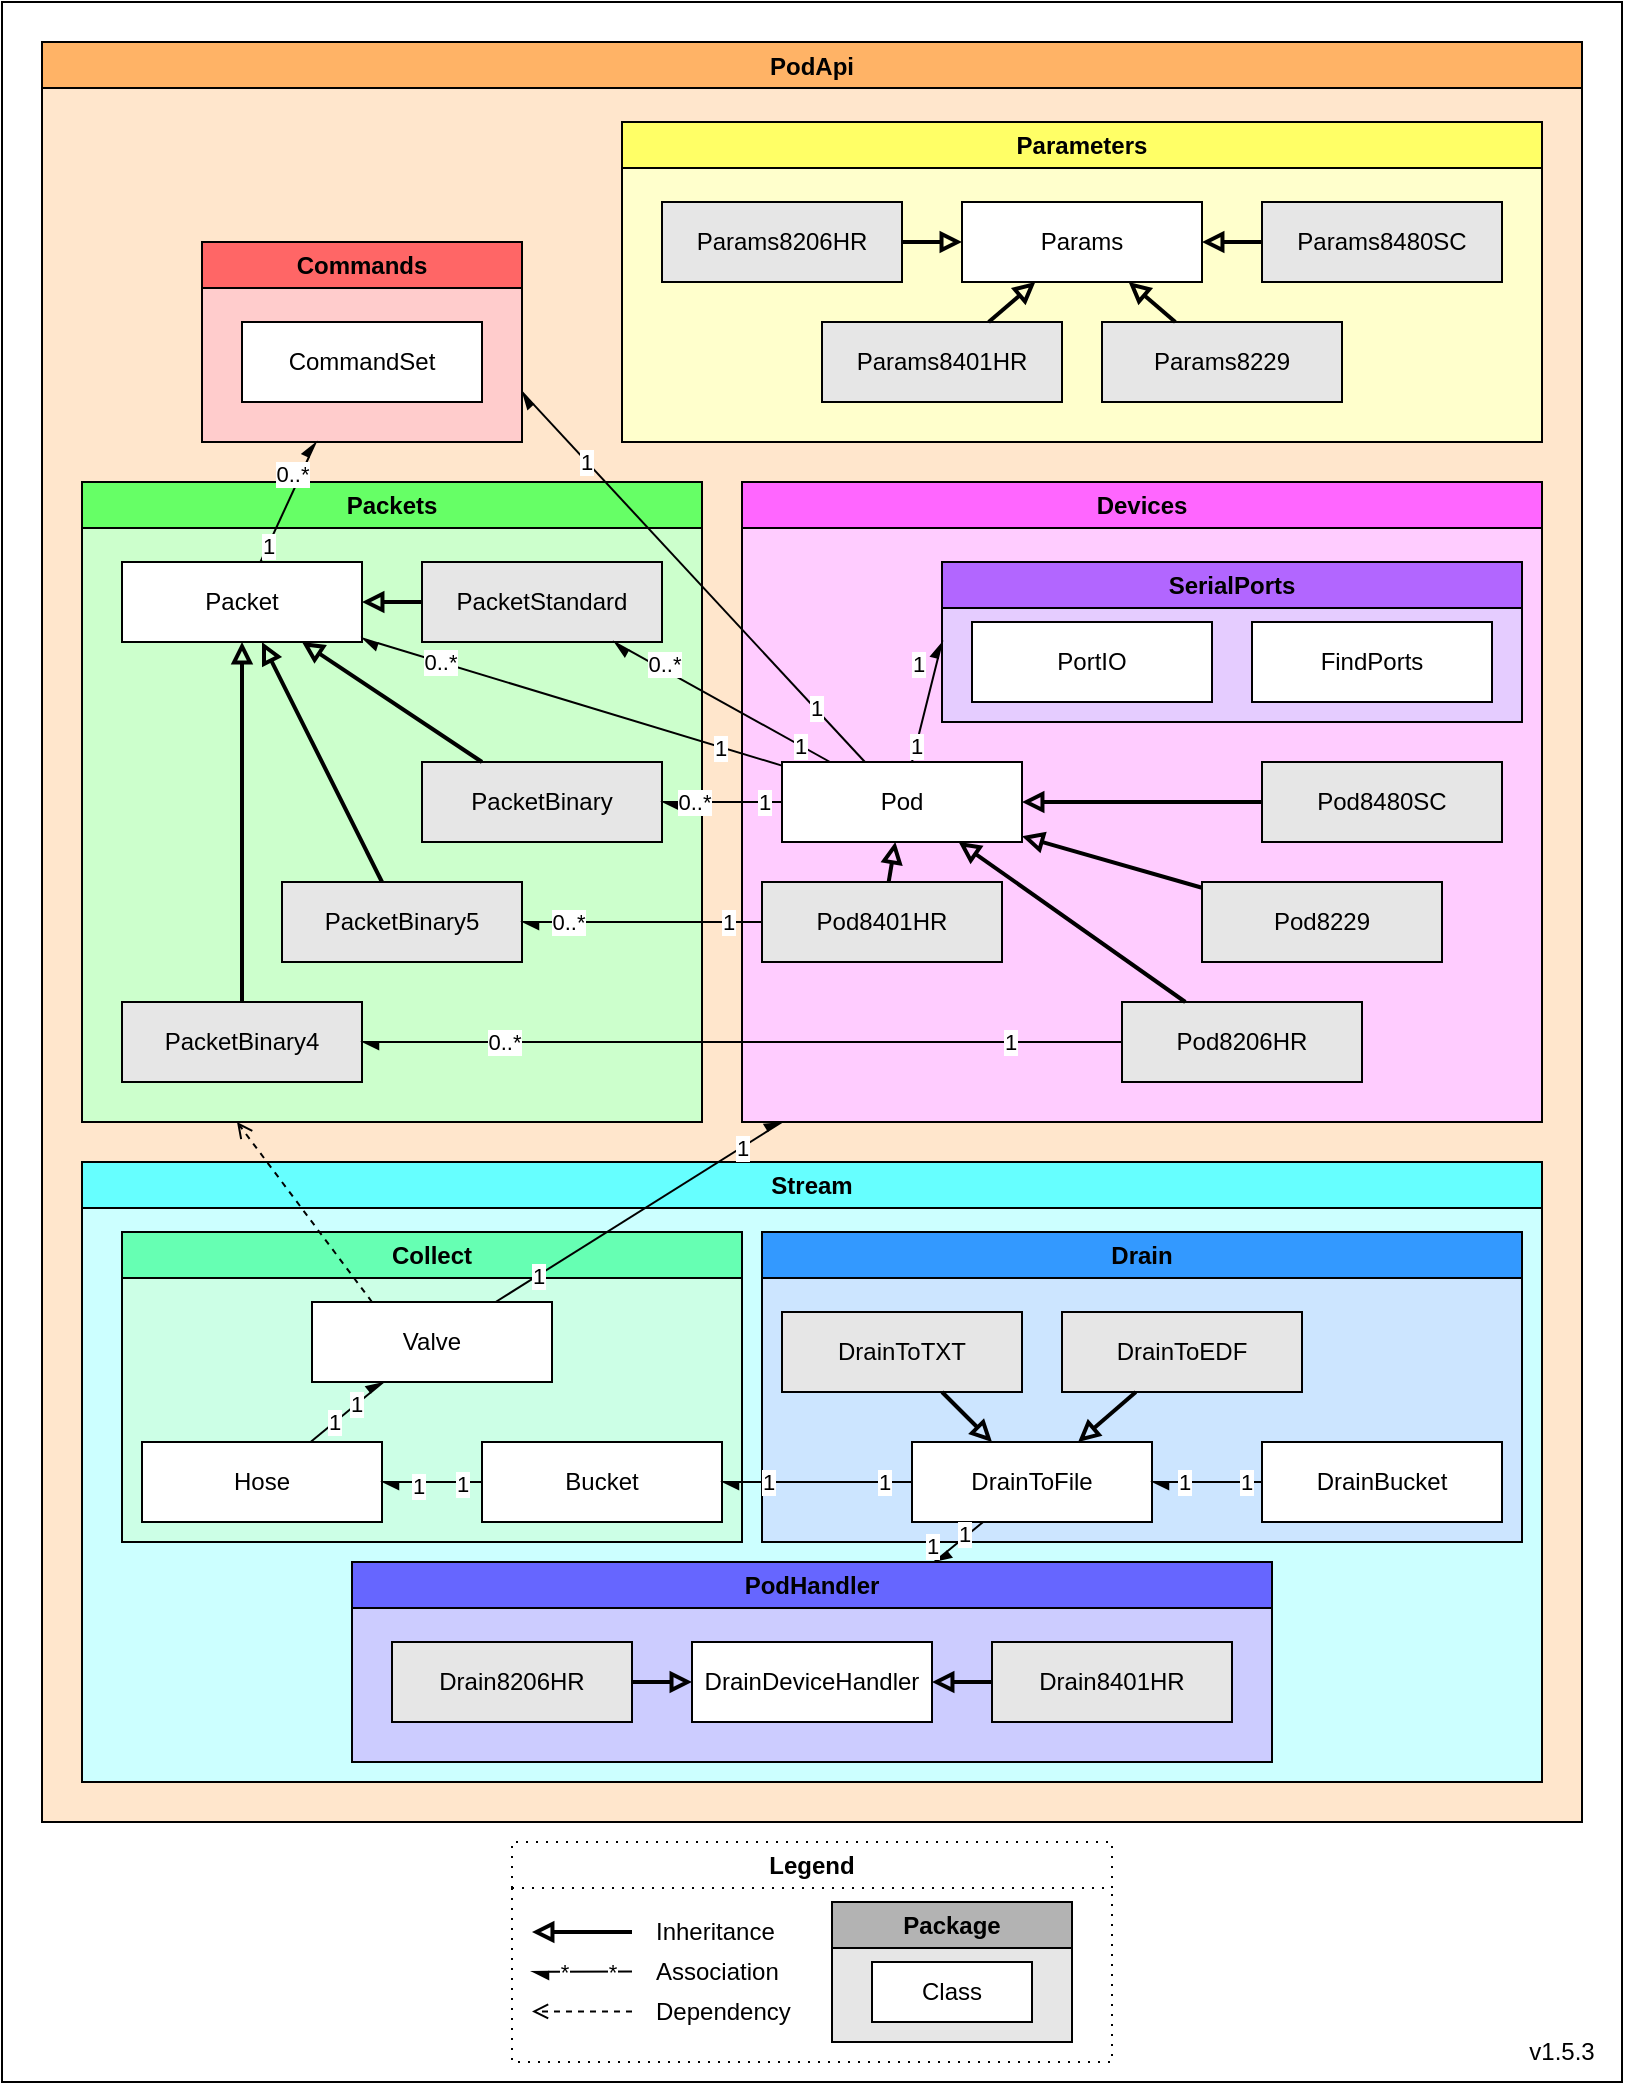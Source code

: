<mxfile version="21.5.1" type="device">
  <diagram id="GMMU_4wCv8EB_56lTGJv" name="PodApi">
    <mxGraphModel dx="2045" dy="1797" grid="1" gridSize="10" guides="1" tooltips="1" connect="1" arrows="1" fold="1" page="1" pageScale="1" pageWidth="850" pageHeight="1100" background="none" math="0" shadow="0">
      <root>
        <mxCell id="0" />
        <mxCell id="1" parent="0" />
        <mxCell id="dpIC4NpXiSyp9hOxqpC6-1" value="" style="rounded=0;whiteSpace=wrap;html=1;" parent="1" vertex="1">
          <mxGeometry x="-830" y="-1090" width="810" height="1040" as="geometry" />
        </mxCell>
        <mxCell id="dpIC4NpXiSyp9hOxqpC6-11" value="v1.5.3" style="text;html=1;strokeColor=none;fillColor=none;align=center;verticalAlign=middle;whiteSpace=wrap;rounded=0;fontStyle=0" parent="1" vertex="1">
          <mxGeometry x="-80" y="-80" width="60" height="30" as="geometry" />
        </mxCell>
        <mxCell id="dpIC4NpXiSyp9hOxqpC6-12" value="PodApi" style="swimlane;startSize=23;fillColor=#FFB366;gradientColor=none;swimlaneFillColor=#FFE6CC;" parent="1" vertex="1">
          <mxGeometry x="-810" y="-1070" width="770" height="890" as="geometry" />
        </mxCell>
        <mxCell id="dpIC4NpXiSyp9hOxqpC6-13" value="Parameters" style="swimlane;whiteSpace=wrap;html=1;fillColor=#FFFF66;gradientColor=none;swimlaneFillColor=#FFFFCC;" parent="dpIC4NpXiSyp9hOxqpC6-12" vertex="1">
          <mxGeometry x="290" y="40" width="460" height="160" as="geometry" />
        </mxCell>
        <mxCell id="dpIC4NpXiSyp9hOxqpC6-14" value="&lt;span&gt;Params8206HR&lt;/span&gt;" style="rounded=0;whiteSpace=wrap;html=1;fontStyle=0;fillColor=#E6E6E6;" parent="dpIC4NpXiSyp9hOxqpC6-13" vertex="1">
          <mxGeometry x="20" y="40" width="120" height="40" as="geometry" />
        </mxCell>
        <mxCell id="dpIC4NpXiSyp9hOxqpC6-15" value="Params8401HR" style="rounded=0;whiteSpace=wrap;html=1;fontStyle=0;fillColor=#E6E6E6;" parent="dpIC4NpXiSyp9hOxqpC6-13" vertex="1">
          <mxGeometry x="100" y="100" width="120" height="40" as="geometry" />
        </mxCell>
        <mxCell id="dpIC4NpXiSyp9hOxqpC6-16" value="Params8229" style="rounded=0;whiteSpace=wrap;html=1;fontStyle=0;fillColor=#E6E6E6;" parent="dpIC4NpXiSyp9hOxqpC6-13" vertex="1">
          <mxGeometry x="240" y="100" width="120" height="40" as="geometry" />
        </mxCell>
        <mxCell id="dpIC4NpXiSyp9hOxqpC6-17" value="Params8480SC" style="rounded=0;whiteSpace=wrap;html=1;fontStyle=0;fillColor=#E6E6E6;" parent="dpIC4NpXiSyp9hOxqpC6-13" vertex="1">
          <mxGeometry x="320" y="40" width="120" height="40" as="geometry" />
        </mxCell>
        <mxCell id="dpIC4NpXiSyp9hOxqpC6-18" value="Params" style="rounded=0;whiteSpace=wrap;html=1;fontStyle=0" parent="dpIC4NpXiSyp9hOxqpC6-13" vertex="1">
          <mxGeometry x="170" y="40" width="120" height="40" as="geometry" />
        </mxCell>
        <mxCell id="dpIC4NpXiSyp9hOxqpC6-19" value="" style="endArrow=block;html=1;endFill=0;strokeWidth=2;fontStyle=0" parent="dpIC4NpXiSyp9hOxqpC6-13" source="dpIC4NpXiSyp9hOxqpC6-17" target="dpIC4NpXiSyp9hOxqpC6-18" edge="1">
          <mxGeometry width="50" height="50" relative="1" as="geometry">
            <mxPoint x="-730" y="-584.78" as="sourcePoint" />
            <mxPoint x="-784" y="-618.78" as="targetPoint" />
          </mxGeometry>
        </mxCell>
        <mxCell id="dpIC4NpXiSyp9hOxqpC6-20" value="" style="endArrow=block;html=1;endFill=0;strokeWidth=2;fontStyle=0" parent="dpIC4NpXiSyp9hOxqpC6-13" source="dpIC4NpXiSyp9hOxqpC6-14" target="dpIC4NpXiSyp9hOxqpC6-18" edge="1">
          <mxGeometry width="50" height="50" relative="1" as="geometry">
            <mxPoint x="-130" y="-973.78" as="sourcePoint" />
            <mxPoint x="-160" y="-973.78" as="targetPoint" />
          </mxGeometry>
        </mxCell>
        <mxCell id="dpIC4NpXiSyp9hOxqpC6-21" value="" style="endArrow=block;html=1;endFill=0;strokeWidth=2;fontStyle=0" parent="dpIC4NpXiSyp9hOxqpC6-13" source="dpIC4NpXiSyp9hOxqpC6-15" target="dpIC4NpXiSyp9hOxqpC6-18" edge="1">
          <mxGeometry width="50" height="50" relative="1" as="geometry">
            <mxPoint x="-940" y="-518.78" as="sourcePoint" />
            <mxPoint x="-1020" y="-524.78" as="targetPoint" />
          </mxGeometry>
        </mxCell>
        <mxCell id="dpIC4NpXiSyp9hOxqpC6-22" value="" style="endArrow=block;html=1;endFill=0;strokeWidth=2;fontStyle=0" parent="dpIC4NpXiSyp9hOxqpC6-13" source="dpIC4NpXiSyp9hOxqpC6-16" target="dpIC4NpXiSyp9hOxqpC6-18" edge="1">
          <mxGeometry width="50" height="50" relative="1" as="geometry">
            <mxPoint x="-910" y="-871.78" as="sourcePoint" />
            <mxPoint x="-942" y="-855.78" as="targetPoint" />
          </mxGeometry>
        </mxCell>
        <mxCell id="dpIC4NpXiSyp9hOxqpC6-23" value="Commands" style="swimlane;whiteSpace=wrap;html=1;fillColor=#FF6666;swimlaneLine=1;swimlaneFillColor=#FFCCCC;" parent="dpIC4NpXiSyp9hOxqpC6-12" vertex="1">
          <mxGeometry x="80" y="100" width="160" height="100" as="geometry" />
        </mxCell>
        <mxCell id="dpIC4NpXiSyp9hOxqpC6-24" value="CommandSet" style="rounded=0;whiteSpace=wrap;html=1;fontStyle=0" parent="dpIC4NpXiSyp9hOxqpC6-23" vertex="1">
          <mxGeometry x="20" y="40" width="120" height="40" as="geometry" />
        </mxCell>
        <mxCell id="dpIC4NpXiSyp9hOxqpC6-25" value="Packets" style="swimlane;whiteSpace=wrap;html=1;fillColor=#66FF66;swimlaneFillColor=#CCFFCC;" parent="dpIC4NpXiSyp9hOxqpC6-12" vertex="1">
          <mxGeometry x="20" y="220" width="310" height="320" as="geometry">
            <mxRectangle x="20" y="250" width="90" height="30" as="alternateBounds" />
          </mxGeometry>
        </mxCell>
        <mxCell id="dpIC4NpXiSyp9hOxqpC6-26" value="Packet" style="rounded=0;whiteSpace=wrap;html=1;fontStyle=0" parent="dpIC4NpXiSyp9hOxqpC6-25" vertex="1">
          <mxGeometry x="20" y="40" width="120" height="40" as="geometry" />
        </mxCell>
        <mxCell id="dpIC4NpXiSyp9hOxqpC6-27" value="&lt;span&gt;PacketStandard&lt;/span&gt;" style="rounded=0;whiteSpace=wrap;html=1;fontStyle=0;fillColor=#E6E6E6;" parent="dpIC4NpXiSyp9hOxqpC6-25" vertex="1">
          <mxGeometry x="170" y="40" width="120" height="40" as="geometry" />
        </mxCell>
        <mxCell id="dpIC4NpXiSyp9hOxqpC6-28" value="" style="endArrow=block;html=1;endFill=0;strokeWidth=2;fontStyle=0" parent="dpIC4NpXiSyp9hOxqpC6-25" source="dpIC4NpXiSyp9hOxqpC6-27" target="dpIC4NpXiSyp9hOxqpC6-26" edge="1">
          <mxGeometry width="50" height="50" relative="1" as="geometry">
            <mxPoint x="-411.71" y="48.83" as="sourcePoint" />
            <mxPoint x="-461.71" y="48.83" as="targetPoint" />
          </mxGeometry>
        </mxCell>
        <mxCell id="dpIC4NpXiSyp9hOxqpC6-29" value="PacketBinary" style="rounded=0;whiteSpace=wrap;html=1;fontStyle=0;fillColor=#E6E6E6;" parent="dpIC4NpXiSyp9hOxqpC6-25" vertex="1">
          <mxGeometry x="170" y="140" width="120" height="40" as="geometry" />
        </mxCell>
        <mxCell id="dpIC4NpXiSyp9hOxqpC6-30" value="" style="endArrow=block;html=1;endFill=0;strokeWidth=2;fontStyle=0" parent="dpIC4NpXiSyp9hOxqpC6-25" source="dpIC4NpXiSyp9hOxqpC6-29" target="dpIC4NpXiSyp9hOxqpC6-26" edge="1">
          <mxGeometry width="50" height="50" relative="1" as="geometry">
            <mxPoint x="-316.71" y="358.83" as="sourcePoint" />
            <mxPoint x="-316.71" y="322.83" as="targetPoint" />
          </mxGeometry>
        </mxCell>
        <mxCell id="dpIC4NpXiSyp9hOxqpC6-31" value="&lt;span&gt;PacketBinary5&lt;/span&gt;" style="rounded=0;whiteSpace=wrap;html=1;fontStyle=0;fillColor=#E6E6E6;" parent="dpIC4NpXiSyp9hOxqpC6-25" vertex="1">
          <mxGeometry x="100.0" y="200" width="120" height="40" as="geometry" />
        </mxCell>
        <mxCell id="dpIC4NpXiSyp9hOxqpC6-32" value="" style="endArrow=block;html=1;endFill=0;strokeWidth=2;fontStyle=0" parent="dpIC4NpXiSyp9hOxqpC6-25" source="dpIC4NpXiSyp9hOxqpC6-31" target="dpIC4NpXiSyp9hOxqpC6-26" edge="1">
          <mxGeometry width="50" height="50" relative="1" as="geometry">
            <mxPoint x="-85.71" y="384.83" as="sourcePoint" />
            <mxPoint x="-211.71" y="322.83" as="targetPoint" />
          </mxGeometry>
        </mxCell>
        <mxCell id="dpIC4NpXiSyp9hOxqpC6-33" value="&lt;span&gt;PacketBinary4&lt;/span&gt;" style="rounded=0;whiteSpace=wrap;html=1;fontStyle=0;fillColor=#E6E6E6;" parent="dpIC4NpXiSyp9hOxqpC6-25" vertex="1">
          <mxGeometry x="20.0" y="260" width="120" height="40" as="geometry" />
        </mxCell>
        <mxCell id="dpIC4NpXiSyp9hOxqpC6-34" value="" style="endArrow=block;html=1;endFill=0;strokeWidth=2;fontStyle=0" parent="dpIC4NpXiSyp9hOxqpC6-25" source="dpIC4NpXiSyp9hOxqpC6-33" target="dpIC4NpXiSyp9hOxqpC6-26" edge="1">
          <mxGeometry width="50" height="50" relative="1" as="geometry">
            <mxPoint x="-122.71" y="358.83" as="sourcePoint" />
            <mxPoint x="-201.71" y="322.83" as="targetPoint" />
          </mxGeometry>
        </mxCell>
        <mxCell id="dpIC4NpXiSyp9hOxqpC6-35" value="Devices" style="swimlane;whiteSpace=wrap;html=1;fillColor=#FF66FF;swimlaneFillColor=#FFCCFF;" parent="dpIC4NpXiSyp9hOxqpC6-12" vertex="1">
          <mxGeometry x="350" y="220" width="400" height="320" as="geometry" />
        </mxCell>
        <mxCell id="dpIC4NpXiSyp9hOxqpC6-36" value="Pod" style="rounded=0;whiteSpace=wrap;html=1;fontStyle=0" parent="dpIC4NpXiSyp9hOxqpC6-35" vertex="1">
          <mxGeometry x="20" y="140.0" width="120" height="40" as="geometry" />
        </mxCell>
        <mxCell id="dpIC4NpXiSyp9hOxqpC6-37" value="&lt;span&gt;Pod8401HR&lt;/span&gt;" style="rounded=0;whiteSpace=wrap;html=1;fontStyle=0;fillColor=#E6E6E6;" parent="dpIC4NpXiSyp9hOxqpC6-35" vertex="1">
          <mxGeometry x="10.0" y="200.0" width="120" height="40" as="geometry" />
        </mxCell>
        <mxCell id="dpIC4NpXiSyp9hOxqpC6-38" value="" style="endArrow=block;html=1;endFill=0;strokeWidth=2;fontStyle=0" parent="dpIC4NpXiSyp9hOxqpC6-35" source="dpIC4NpXiSyp9hOxqpC6-37" target="dpIC4NpXiSyp9hOxqpC6-36" edge="1">
          <mxGeometry width="50" height="50" relative="1" as="geometry">
            <mxPoint x="81.29" y="-993.32" as="sourcePoint" />
            <mxPoint x="1.29" y="-990.32" as="targetPoint" />
          </mxGeometry>
        </mxCell>
        <mxCell id="dpIC4NpXiSyp9hOxqpC6-39" value="Pod&lt;span&gt;8206HR&lt;/span&gt;" style="rounded=0;whiteSpace=wrap;html=1;fontStyle=0;fillColor=#E6E6E6;" parent="dpIC4NpXiSyp9hOxqpC6-35" vertex="1">
          <mxGeometry x="190" y="260.0" width="120" height="40" as="geometry" />
        </mxCell>
        <mxCell id="dpIC4NpXiSyp9hOxqpC6-40" value="" style="endArrow=block;html=1;endFill=0;strokeWidth=2;fontStyle=0" parent="dpIC4NpXiSyp9hOxqpC6-35" source="dpIC4NpXiSyp9hOxqpC6-39" target="dpIC4NpXiSyp9hOxqpC6-36" edge="1">
          <mxGeometry width="50" height="50" relative="1" as="geometry">
            <mxPoint x="801.29" y="-1113.32" as="sourcePoint" />
            <mxPoint x="771.29" y="-1113.32" as="targetPoint" />
          </mxGeometry>
        </mxCell>
        <mxCell id="dpIC4NpXiSyp9hOxqpC6-41" value="Pod8229" style="rounded=0;whiteSpace=wrap;html=1;fontStyle=0;fillColor=#E6E6E6;" parent="dpIC4NpXiSyp9hOxqpC6-35" vertex="1">
          <mxGeometry x="230" y="200.0" width="120" height="40" as="geometry" />
        </mxCell>
        <mxCell id="dpIC4NpXiSyp9hOxqpC6-42" value="" style="endArrow=block;html=1;endFill=0;strokeWidth=2;fontStyle=0" parent="dpIC4NpXiSyp9hOxqpC6-35" source="dpIC4NpXiSyp9hOxqpC6-41" target="dpIC4NpXiSyp9hOxqpC6-36" edge="1">
          <mxGeometry width="50" height="50" relative="1" as="geometry">
            <mxPoint x="49.29" y="-892.32" as="sourcePoint" />
            <mxPoint x="-8.71" y="-881.32" as="targetPoint" />
          </mxGeometry>
        </mxCell>
        <mxCell id="dpIC4NpXiSyp9hOxqpC6-45" value="SerialPorts" style="swimlane;whiteSpace=wrap;html=1;fillColor=#B266FF;swimlaneFillColor=#E5CCFF;" parent="dpIC4NpXiSyp9hOxqpC6-35" vertex="1">
          <mxGeometry x="100" y="40" width="290" height="80" as="geometry" />
        </mxCell>
        <mxCell id="dpIC4NpXiSyp9hOxqpC6-46" value="PortIO" style="rounded=0;whiteSpace=wrap;html=1;fontStyle=0" parent="dpIC4NpXiSyp9hOxqpC6-45" vertex="1">
          <mxGeometry x="15" y="30" width="120" height="40" as="geometry" />
        </mxCell>
        <mxCell id="gT6cIqdTH9_qGM2Y8Gx--1" value="FindPorts" style="rounded=0;whiteSpace=wrap;html=1;fontStyle=0" parent="dpIC4NpXiSyp9hOxqpC6-45" vertex="1">
          <mxGeometry x="155" y="30.0" width="120" height="40" as="geometry" />
        </mxCell>
        <mxCell id="dpIC4NpXiSyp9hOxqpC6-47" value="" style="endArrow=async;html=1;endFill=1;fontStyle=0;entryX=0;entryY=0.5;entryDx=0;entryDy=0;" parent="dpIC4NpXiSyp9hOxqpC6-35" source="dpIC4NpXiSyp9hOxqpC6-36" target="dpIC4NpXiSyp9hOxqpC6-45" edge="1">
          <mxGeometry width="50" height="50" relative="1" as="geometry">
            <mxPoint x="-158" y="211.72" as="sourcePoint" />
            <mxPoint x="-221" y="188.72" as="targetPoint" />
          </mxGeometry>
        </mxCell>
        <mxCell id="dpIC4NpXiSyp9hOxqpC6-48" value="1" style="edgeLabel;html=1;align=center;verticalAlign=middle;resizable=0;points=[];fontStyle=0" parent="dpIC4NpXiSyp9hOxqpC6-47" vertex="1" connectable="0">
          <mxGeometry x="0.627" relative="1" as="geometry">
            <mxPoint x="-9" as="offset" />
          </mxGeometry>
        </mxCell>
        <mxCell id="dpIC4NpXiSyp9hOxqpC6-49" value="1" style="edgeLabel;html=1;align=center;verticalAlign=middle;resizable=0;points=[];fontStyle=0" parent="dpIC4NpXiSyp9hOxqpC6-47" vertex="1" connectable="0">
          <mxGeometry x="-0.706" relative="1" as="geometry">
            <mxPoint as="offset" />
          </mxGeometry>
        </mxCell>
        <mxCell id="dpIC4NpXiSyp9hOxqpC6-43" value="Pod&lt;span&gt;8480SC&lt;/span&gt;" style="rounded=0;whiteSpace=wrap;html=1;fontStyle=0;fillColor=#E6E6E6;" parent="dpIC4NpXiSyp9hOxqpC6-35" vertex="1">
          <mxGeometry x="260" y="140" width="120" height="40" as="geometry" />
        </mxCell>
        <mxCell id="dpIC4NpXiSyp9hOxqpC6-44" value="" style="endArrow=block;html=1;endFill=0;strokeWidth=2;fontStyle=0" parent="dpIC4NpXiSyp9hOxqpC6-35" source="dpIC4NpXiSyp9hOxqpC6-43" target="dpIC4NpXiSyp9hOxqpC6-36" edge="1">
          <mxGeometry width="50" height="50" relative="1" as="geometry">
            <mxPoint x="70.29" y="-533.32" as="sourcePoint" />
            <mxPoint x="-72.71" y="-879.32" as="targetPoint" />
          </mxGeometry>
        </mxCell>
        <mxCell id="dpIC4NpXiSyp9hOxqpC6-50" value="" style="endArrow=async;html=1;endFill=1;fontStyle=0;entryX=1;entryY=0.75;entryDx=0;entryDy=0;" parent="dpIC4NpXiSyp9hOxqpC6-12" source="dpIC4NpXiSyp9hOxqpC6-36" target="dpIC4NpXiSyp9hOxqpC6-23" edge="1">
          <mxGeometry width="50" height="50" relative="1" as="geometry">
            <mxPoint x="1312" y="248.72" as="sourcePoint" />
            <mxPoint x="1282" y="248.72" as="targetPoint" />
          </mxGeometry>
        </mxCell>
        <mxCell id="dpIC4NpXiSyp9hOxqpC6-51" value="1" style="edgeLabel;html=1;align=center;verticalAlign=middle;resizable=0;points=[];fontStyle=0" parent="dpIC4NpXiSyp9hOxqpC6-50" vertex="1" connectable="0">
          <mxGeometry x="0.627" relative="1" as="geometry">
            <mxPoint as="offset" />
          </mxGeometry>
        </mxCell>
        <mxCell id="dpIC4NpXiSyp9hOxqpC6-52" value="1" style="edgeLabel;html=1;align=center;verticalAlign=middle;resizable=0;points=[];fontStyle=0" parent="dpIC4NpXiSyp9hOxqpC6-50" vertex="1" connectable="0">
          <mxGeometry x="-0.706" relative="1" as="geometry">
            <mxPoint as="offset" />
          </mxGeometry>
        </mxCell>
        <mxCell id="dpIC4NpXiSyp9hOxqpC6-53" value="" style="endArrow=async;html=1;endFill=1;fontStyle=4" parent="dpIC4NpXiSyp9hOxqpC6-12" source="dpIC4NpXiSyp9hOxqpC6-36" target="dpIC4NpXiSyp9hOxqpC6-26" edge="1">
          <mxGeometry width="50" height="50" relative="1" as="geometry">
            <mxPoint x="921" y="254.22" as="sourcePoint" />
            <mxPoint x="827" y="347.22" as="targetPoint" />
          </mxGeometry>
        </mxCell>
        <mxCell id="dpIC4NpXiSyp9hOxqpC6-54" value="0..*" style="edgeLabel;html=1;align=center;verticalAlign=middle;resizable=0;points=[];fontStyle=0" parent="dpIC4NpXiSyp9hOxqpC6-53" vertex="1" connectable="0">
          <mxGeometry x="0.627" relative="1" as="geometry">
            <mxPoint as="offset" />
          </mxGeometry>
        </mxCell>
        <mxCell id="dpIC4NpXiSyp9hOxqpC6-55" value="1" style="edgeLabel;html=1;align=center;verticalAlign=middle;resizable=0;points=[];fontStyle=0" parent="dpIC4NpXiSyp9hOxqpC6-53" vertex="1" connectable="0">
          <mxGeometry x="-0.706" relative="1" as="geometry">
            <mxPoint as="offset" />
          </mxGeometry>
        </mxCell>
        <mxCell id="dpIC4NpXiSyp9hOxqpC6-56" value="" style="endArrow=async;html=1;endFill=1;fontStyle=0" parent="dpIC4NpXiSyp9hOxqpC6-12" source="dpIC4NpXiSyp9hOxqpC6-36" target="dpIC4NpXiSyp9hOxqpC6-27" edge="1">
          <mxGeometry width="50" height="50" relative="1" as="geometry">
            <mxPoint x="83" y="464.22" as="sourcePoint" />
            <mxPoint x="-206" y="671.22" as="targetPoint" />
          </mxGeometry>
        </mxCell>
        <mxCell id="dpIC4NpXiSyp9hOxqpC6-57" value="0..*" style="edgeLabel;html=1;align=center;verticalAlign=middle;resizable=0;points=[];fontStyle=0" parent="dpIC4NpXiSyp9hOxqpC6-56" vertex="1" connectable="0">
          <mxGeometry x="0.627" relative="1" as="geometry">
            <mxPoint x="5" as="offset" />
          </mxGeometry>
        </mxCell>
        <mxCell id="dpIC4NpXiSyp9hOxqpC6-58" value="1" style="edgeLabel;html=1;align=center;verticalAlign=middle;resizable=0;points=[];fontStyle=0" parent="dpIC4NpXiSyp9hOxqpC6-56" vertex="1" connectable="0">
          <mxGeometry x="-0.706" relative="1" as="geometry">
            <mxPoint as="offset" />
          </mxGeometry>
        </mxCell>
        <mxCell id="dpIC4NpXiSyp9hOxqpC6-59" value="" style="endArrow=async;html=1;endFill=1;fontStyle=0" parent="dpIC4NpXiSyp9hOxqpC6-12" source="dpIC4NpXiSyp9hOxqpC6-36" target="dpIC4NpXiSyp9hOxqpC6-29" edge="1">
          <mxGeometry width="50" height="50" relative="1" as="geometry">
            <mxPoint x="83" y="464.22" as="sourcePoint" />
            <mxPoint x="-206" y="671.22" as="targetPoint" />
          </mxGeometry>
        </mxCell>
        <mxCell id="dpIC4NpXiSyp9hOxqpC6-60" value="0..*" style="edgeLabel;html=1;align=center;verticalAlign=middle;resizable=0;points=[];fontStyle=0" parent="dpIC4NpXiSyp9hOxqpC6-59" vertex="1" connectable="0">
          <mxGeometry x="0.627" relative="1" as="geometry">
            <mxPoint x="5" as="offset" />
          </mxGeometry>
        </mxCell>
        <mxCell id="dpIC4NpXiSyp9hOxqpC6-61" value="1" style="edgeLabel;html=1;align=center;verticalAlign=middle;resizable=0;points=[];fontStyle=0" parent="dpIC4NpXiSyp9hOxqpC6-59" vertex="1" connectable="0">
          <mxGeometry x="-0.706" relative="1" as="geometry">
            <mxPoint as="offset" />
          </mxGeometry>
        </mxCell>
        <mxCell id="dpIC4NpXiSyp9hOxqpC6-62" value="" style="endArrow=async;html=1;endFill=1;fontStyle=0" parent="dpIC4NpXiSyp9hOxqpC6-12" source="dpIC4NpXiSyp9hOxqpC6-39" target="dpIC4NpXiSyp9hOxqpC6-33" edge="1">
          <mxGeometry width="50" height="50" relative="1" as="geometry">
            <mxPoint x="467" y="94.22" as="sourcePoint" />
            <mxPoint x="-523" y="258.22" as="targetPoint" />
          </mxGeometry>
        </mxCell>
        <mxCell id="dpIC4NpXiSyp9hOxqpC6-63" value="0..*" style="edgeLabel;html=1;align=center;verticalAlign=middle;resizable=0;points=[];fontStyle=0" parent="dpIC4NpXiSyp9hOxqpC6-62" vertex="1" connectable="0">
          <mxGeometry x="0.627" relative="1" as="geometry">
            <mxPoint as="offset" />
          </mxGeometry>
        </mxCell>
        <mxCell id="dpIC4NpXiSyp9hOxqpC6-64" value="1" style="edgeLabel;html=1;align=center;verticalAlign=middle;resizable=0;points=[];fontStyle=0" parent="dpIC4NpXiSyp9hOxqpC6-62" vertex="1" connectable="0">
          <mxGeometry x="-0.706" relative="1" as="geometry">
            <mxPoint as="offset" />
          </mxGeometry>
        </mxCell>
        <mxCell id="dpIC4NpXiSyp9hOxqpC6-65" value="" style="endArrow=async;html=1;endFill=1;fontStyle=0" parent="dpIC4NpXiSyp9hOxqpC6-12" source="dpIC4NpXiSyp9hOxqpC6-37" target="dpIC4NpXiSyp9hOxqpC6-31" edge="1">
          <mxGeometry width="50" height="50" relative="1" as="geometry">
            <mxPoint x="477" y="245.22" as="sourcePoint" />
            <mxPoint x="-363" y="489.22" as="targetPoint" />
          </mxGeometry>
        </mxCell>
        <mxCell id="dpIC4NpXiSyp9hOxqpC6-66" value="0..*" style="edgeLabel;html=1;align=center;verticalAlign=middle;resizable=0;points=[];fontStyle=0" parent="dpIC4NpXiSyp9hOxqpC6-65" vertex="1" connectable="0">
          <mxGeometry x="0.627" relative="1" as="geometry">
            <mxPoint as="offset" />
          </mxGeometry>
        </mxCell>
        <mxCell id="dpIC4NpXiSyp9hOxqpC6-67" value="1" style="edgeLabel;html=1;align=center;verticalAlign=middle;resizable=0;points=[];fontStyle=0" parent="dpIC4NpXiSyp9hOxqpC6-65" vertex="1" connectable="0">
          <mxGeometry x="-0.706" relative="1" as="geometry">
            <mxPoint as="offset" />
          </mxGeometry>
        </mxCell>
        <mxCell id="dpIC4NpXiSyp9hOxqpC6-68" value="" style="endArrow=async;html=1;endFill=1;fontStyle=0" parent="dpIC4NpXiSyp9hOxqpC6-12" source="dpIC4NpXiSyp9hOxqpC6-26" target="dpIC4NpXiSyp9hOxqpC6-23" edge="1">
          <mxGeometry width="50" height="50" relative="1" as="geometry">
            <mxPoint x="462.29" y="228.22" as="sourcePoint" />
            <mxPoint x="87.29" y="503.22" as="targetPoint" />
          </mxGeometry>
        </mxCell>
        <mxCell id="dpIC4NpXiSyp9hOxqpC6-69" value="0..*" style="edgeLabel;html=1;align=center;verticalAlign=middle;resizable=0;points=[];fontStyle=0" parent="dpIC4NpXiSyp9hOxqpC6-68" vertex="1" connectable="0">
          <mxGeometry x="0.627" relative="1" as="geometry">
            <mxPoint x="-7" y="5" as="offset" />
          </mxGeometry>
        </mxCell>
        <mxCell id="dpIC4NpXiSyp9hOxqpC6-70" value="1" style="edgeLabel;html=1;align=center;verticalAlign=middle;resizable=0;points=[];fontStyle=0" parent="dpIC4NpXiSyp9hOxqpC6-68" vertex="1" connectable="0">
          <mxGeometry x="-0.706" relative="1" as="geometry">
            <mxPoint as="offset" />
          </mxGeometry>
        </mxCell>
        <mxCell id="Xdp1rwaJ2QaR-AJrh6Fw-1" value="Stream" style="swimlane;whiteSpace=wrap;html=1;fillColor=#66FFFF;swimlaneFillColor=#CCFFFF;" vertex="1" parent="dpIC4NpXiSyp9hOxqpC6-12">
          <mxGeometry x="20" y="560" width="730" height="310" as="geometry" />
        </mxCell>
        <mxCell id="OPapY8L2ZR5VlnTKOnnk-94" value="Collect" style="swimlane;whiteSpace=wrap;html=1;fillColor=#66FFB3;swimlaneLine=1;swimlaneFillColor=#CCFFE6;" parent="Xdp1rwaJ2QaR-AJrh6Fw-1" vertex="1">
          <mxGeometry x="20" y="35" width="310" height="155" as="geometry" />
        </mxCell>
        <mxCell id="OPapY8L2ZR5VlnTKOnnk-95" value="Bucket" style="rounded=0;whiteSpace=wrap;html=1;fontStyle=0;fillColor=#FFFFFF;" parent="OPapY8L2ZR5VlnTKOnnk-94" vertex="1">
          <mxGeometry x="180" y="105" width="120" height="40" as="geometry" />
        </mxCell>
        <mxCell id="OPapY8L2ZR5VlnTKOnnk-96" value="Hose" style="rounded=0;whiteSpace=wrap;html=1;fontStyle=0;fillColor=#FFFFFF;" parent="OPapY8L2ZR5VlnTKOnnk-94" vertex="1">
          <mxGeometry x="10" y="105" width="120" height="40" as="geometry" />
        </mxCell>
        <mxCell id="OPapY8L2ZR5VlnTKOnnk-98" value="Valve" style="rounded=0;whiteSpace=wrap;html=1;fontStyle=0" parent="OPapY8L2ZR5VlnTKOnnk-94" vertex="1">
          <mxGeometry x="95" y="35" width="120" height="40" as="geometry" />
        </mxCell>
        <mxCell id="OPapY8L2ZR5VlnTKOnnk-111" value="" style="endArrow=async;html=1;endFill=1;fontStyle=0" parent="OPapY8L2ZR5VlnTKOnnk-94" source="OPapY8L2ZR5VlnTKOnnk-96" target="OPapY8L2ZR5VlnTKOnnk-98" edge="1">
          <mxGeometry width="50" height="50" relative="1" as="geometry">
            <mxPoint x="170" y="150" as="sourcePoint" />
            <mxPoint x="140" y="150" as="targetPoint" />
          </mxGeometry>
        </mxCell>
        <mxCell id="OPapY8L2ZR5VlnTKOnnk-112" value="1" style="edgeLabel;html=1;align=center;verticalAlign=middle;resizable=0;points=[];fontStyle=0" parent="OPapY8L2ZR5VlnTKOnnk-111" vertex="1" connectable="0">
          <mxGeometry x="0.627" relative="1" as="geometry">
            <mxPoint x="-7" y="5" as="offset" />
          </mxGeometry>
        </mxCell>
        <mxCell id="OPapY8L2ZR5VlnTKOnnk-113" value="1" style="edgeLabel;html=1;align=center;verticalAlign=middle;resizable=0;points=[];fontStyle=0" parent="OPapY8L2ZR5VlnTKOnnk-111" vertex="1" connectable="0">
          <mxGeometry x="-0.706" relative="1" as="geometry">
            <mxPoint x="6" y="-6" as="offset" />
          </mxGeometry>
        </mxCell>
        <mxCell id="OPapY8L2ZR5VlnTKOnnk-132" value="" style="endArrow=async;html=1;endFill=1;fontStyle=0;" parent="OPapY8L2ZR5VlnTKOnnk-94" source="OPapY8L2ZR5VlnTKOnnk-95" target="OPapY8L2ZR5VlnTKOnnk-96" edge="1">
          <mxGeometry width="50" height="50" relative="1" as="geometry">
            <mxPoint x="90" y="150" as="sourcePoint" />
            <mxPoint x="90" y="110" as="targetPoint" />
          </mxGeometry>
        </mxCell>
        <mxCell id="OPapY8L2ZR5VlnTKOnnk-133" value="1" style="edgeLabel;html=1;align=center;verticalAlign=middle;resizable=0;points=[];fontStyle=0" parent="OPapY8L2ZR5VlnTKOnnk-132" vertex="1" connectable="0">
          <mxGeometry x="0.627" relative="1" as="geometry">
            <mxPoint x="8" y="2" as="offset" />
          </mxGeometry>
        </mxCell>
        <mxCell id="OPapY8L2ZR5VlnTKOnnk-134" value="1" style="edgeLabel;html=1;align=center;verticalAlign=middle;resizable=0;points=[];fontStyle=0" parent="OPapY8L2ZR5VlnTKOnnk-132" vertex="1" connectable="0">
          <mxGeometry x="-0.706" relative="1" as="geometry">
            <mxPoint x="-3" y="1" as="offset" />
          </mxGeometry>
        </mxCell>
        <mxCell id="OPapY8L2ZR5VlnTKOnnk-86" value="Drain" style="swimlane;whiteSpace=wrap;html=1;fillColor=#3399FF;swimlaneLine=1;swimlaneFillColor=#CCE5FF;" parent="Xdp1rwaJ2QaR-AJrh6Fw-1" vertex="1">
          <mxGeometry x="340" y="35" width="380" height="155" as="geometry" />
        </mxCell>
        <mxCell id="OPapY8L2ZR5VlnTKOnnk-87" value="DrainToEDF" style="rounded=0;whiteSpace=wrap;html=1;fontStyle=0;fillColor=#E6E6E6;" parent="OPapY8L2ZR5VlnTKOnnk-86" vertex="1">
          <mxGeometry x="150" y="40" width="120" height="40" as="geometry" />
        </mxCell>
        <mxCell id="OPapY8L2ZR5VlnTKOnnk-91" value="DrainToTXT" style="rounded=0;whiteSpace=wrap;html=1;fontStyle=0;fillColor=#E6E6E6;" parent="OPapY8L2ZR5VlnTKOnnk-86" vertex="1">
          <mxGeometry x="10" y="40" width="120" height="40" as="geometry" />
        </mxCell>
        <mxCell id="OPapY8L2ZR5VlnTKOnnk-88" value="DrainToFile" style="rounded=0;whiteSpace=wrap;html=1;fontStyle=0;fillColor=#FFFFFF;" parent="OPapY8L2ZR5VlnTKOnnk-86" vertex="1">
          <mxGeometry x="75" y="105" width="120" height="40" as="geometry" />
        </mxCell>
        <mxCell id="OPapY8L2ZR5VlnTKOnnk-92" value="" style="endArrow=block;html=1;endFill=0;strokeWidth=2;fontStyle=0" parent="OPapY8L2ZR5VlnTKOnnk-86" source="OPapY8L2ZR5VlnTKOnnk-91" target="OPapY8L2ZR5VlnTKOnnk-88" edge="1">
          <mxGeometry width="50" height="50" relative="1" as="geometry">
            <mxPoint x="515" y="208" as="sourcePoint" />
            <mxPoint x="485" y="212" as="targetPoint" />
          </mxGeometry>
        </mxCell>
        <mxCell id="OPapY8L2ZR5VlnTKOnnk-93" value="" style="endArrow=block;html=1;endFill=0;strokeWidth=2;fontStyle=0" parent="OPapY8L2ZR5VlnTKOnnk-86" source="OPapY8L2ZR5VlnTKOnnk-87" target="OPapY8L2ZR5VlnTKOnnk-88" edge="1">
          <mxGeometry width="50" height="50" relative="1" as="geometry">
            <mxPoint x="180" y="120" as="sourcePoint" />
            <mxPoint x="150" y="120" as="targetPoint" />
          </mxGeometry>
        </mxCell>
        <mxCell id="OPapY8L2ZR5VlnTKOnnk-97" value="DrainBucket" style="rounded=0;whiteSpace=wrap;html=1;fontStyle=0" parent="OPapY8L2ZR5VlnTKOnnk-86" vertex="1">
          <mxGeometry x="250" y="105" width="120" height="40" as="geometry" />
        </mxCell>
        <mxCell id="OPapY8L2ZR5VlnTKOnnk-102" value="" style="endArrow=async;html=1;endFill=1;fontStyle=0;" parent="OPapY8L2ZR5VlnTKOnnk-86" source="OPapY8L2ZR5VlnTKOnnk-97" target="OPapY8L2ZR5VlnTKOnnk-88" edge="1">
          <mxGeometry width="50" height="50" relative="1" as="geometry">
            <mxPoint x="90" y="70" as="sourcePoint" />
            <mxPoint x="230" y="270" as="targetPoint" />
          </mxGeometry>
        </mxCell>
        <mxCell id="OPapY8L2ZR5VlnTKOnnk-103" value="1" style="edgeLabel;html=1;align=center;verticalAlign=middle;resizable=0;points=[];fontStyle=0" parent="OPapY8L2ZR5VlnTKOnnk-102" vertex="1" connectable="0">
          <mxGeometry x="0.627" relative="1" as="geometry">
            <mxPoint x="5" as="offset" />
          </mxGeometry>
        </mxCell>
        <mxCell id="OPapY8L2ZR5VlnTKOnnk-104" value="1" style="edgeLabel;html=1;align=center;verticalAlign=middle;resizable=0;points=[];fontStyle=0" parent="OPapY8L2ZR5VlnTKOnnk-102" vertex="1" connectable="0">
          <mxGeometry x="-0.706" relative="1" as="geometry">
            <mxPoint as="offset" />
          </mxGeometry>
        </mxCell>
        <mxCell id="OPapY8L2ZR5VlnTKOnnk-1" value="PodHandler" style="swimlane;whiteSpace=wrap;html=1;fillColor=#6666FF;swimlaneFillColor=#CCCCFF;" parent="Xdp1rwaJ2QaR-AJrh6Fw-1" vertex="1">
          <mxGeometry x="135" y="200" width="460" height="100" as="geometry" />
        </mxCell>
        <mxCell id="OPapY8L2ZR5VlnTKOnnk-3" value="Drain8401HR" style="rounded=0;whiteSpace=wrap;html=1;fontStyle=0;fillColor=#E6E6E6;" parent="OPapY8L2ZR5VlnTKOnnk-1" vertex="1">
          <mxGeometry x="320" y="40" width="120" height="40" as="geometry" />
        </mxCell>
        <mxCell id="OPapY8L2ZR5VlnTKOnnk-4" value="Drain8206HR" style="rounded=0;whiteSpace=wrap;html=1;fontStyle=0;fillColor=#E6E6E6;" parent="OPapY8L2ZR5VlnTKOnnk-1" vertex="1">
          <mxGeometry x="20" y="40" width="120" height="40" as="geometry" />
        </mxCell>
        <mxCell id="OPapY8L2ZR5VlnTKOnnk-2" value="DrainDeviceHandler" style="rounded=0;whiteSpace=wrap;html=1;fontStyle=0" parent="OPapY8L2ZR5VlnTKOnnk-1" vertex="1">
          <mxGeometry x="170" y="40" width="120" height="40" as="geometry" />
        </mxCell>
        <mxCell id="OPapY8L2ZR5VlnTKOnnk-6" value="" style="endArrow=block;html=1;endFill=0;strokeWidth=2;fontStyle=0" parent="OPapY8L2ZR5VlnTKOnnk-1" source="OPapY8L2ZR5VlnTKOnnk-3" target="OPapY8L2ZR5VlnTKOnnk-2" edge="1">
          <mxGeometry width="50" height="50" relative="1" as="geometry">
            <mxPoint x="270" y="140" as="sourcePoint" />
            <mxPoint x="270" y="-6" as="targetPoint" />
          </mxGeometry>
        </mxCell>
        <mxCell id="OPapY8L2ZR5VlnTKOnnk-7" value="" style="endArrow=block;html=1;endFill=0;strokeWidth=2;fontStyle=0;" parent="OPapY8L2ZR5VlnTKOnnk-1" source="OPapY8L2ZR5VlnTKOnnk-4" target="OPapY8L2ZR5VlnTKOnnk-2" edge="1">
          <mxGeometry width="50" height="50" relative="1" as="geometry">
            <mxPoint x="235" y="70" as="sourcePoint" />
            <mxPoint x="150" y="70" as="targetPoint" />
          </mxGeometry>
        </mxCell>
        <mxCell id="OPapY8L2ZR5VlnTKOnnk-122" value="" style="endArrow=async;html=1;endFill=1;fontStyle=0;" parent="Xdp1rwaJ2QaR-AJrh6Fw-1" source="OPapY8L2ZR5VlnTKOnnk-88" target="OPapY8L2ZR5VlnTKOnnk-1" edge="1">
          <mxGeometry width="50" height="50" relative="1" as="geometry">
            <mxPoint x="435" y="281" as="sourcePoint" />
            <mxPoint x="470" y="215" as="targetPoint" />
          </mxGeometry>
        </mxCell>
        <mxCell id="OPapY8L2ZR5VlnTKOnnk-123" value="1" style="edgeLabel;html=1;align=center;verticalAlign=middle;resizable=0;points=[];fontStyle=0" parent="OPapY8L2ZR5VlnTKOnnk-122" vertex="1" connectable="0">
          <mxGeometry x="0.627" relative="1" as="geometry">
            <mxPoint x="-6" y="-4" as="offset" />
          </mxGeometry>
        </mxCell>
        <mxCell id="OPapY8L2ZR5VlnTKOnnk-124" value="1" style="edgeLabel;html=1;align=center;verticalAlign=middle;resizable=0;points=[];fontStyle=0" parent="OPapY8L2ZR5VlnTKOnnk-122" vertex="1" connectable="0">
          <mxGeometry x="-0.706" relative="1" as="geometry">
            <mxPoint x="-6" y="3" as="offset" />
          </mxGeometry>
        </mxCell>
        <mxCell id="OPapY8L2ZR5VlnTKOnnk-126" value="" style="endArrow=async;html=1;endFill=1;fontStyle=0;exitX=0;exitY=0.5;exitDx=0;exitDy=0;" parent="Xdp1rwaJ2QaR-AJrh6Fw-1" source="OPapY8L2ZR5VlnTKOnnk-88" target="OPapY8L2ZR5VlnTKOnnk-95" edge="1">
          <mxGeometry width="50" height="50" relative="1" as="geometry">
            <mxPoint x="647" y="225" as="sourcePoint" />
            <mxPoint x="538" y="270" as="targetPoint" />
          </mxGeometry>
        </mxCell>
        <mxCell id="OPapY8L2ZR5VlnTKOnnk-127" value="1" style="edgeLabel;html=1;align=center;verticalAlign=middle;resizable=0;points=[];fontStyle=0" parent="OPapY8L2ZR5VlnTKOnnk-126" vertex="1" connectable="0">
          <mxGeometry x="0.627" relative="1" as="geometry">
            <mxPoint x="5" as="offset" />
          </mxGeometry>
        </mxCell>
        <mxCell id="OPapY8L2ZR5VlnTKOnnk-128" value="1" style="edgeLabel;html=1;align=center;verticalAlign=middle;resizable=0;points=[];fontStyle=0" parent="OPapY8L2ZR5VlnTKOnnk-126" vertex="1" connectable="0">
          <mxGeometry x="-0.706" relative="1" as="geometry">
            <mxPoint as="offset" />
          </mxGeometry>
        </mxCell>
        <mxCell id="OPapY8L2ZR5VlnTKOnnk-130" value="" style="endArrow=open;html=1;endFill=0;dashed=1;fontStyle=0;exitX=0.25;exitY=0;exitDx=0;exitDy=0;entryX=0.25;entryY=1;entryDx=0;entryDy=0;" parent="dpIC4NpXiSyp9hOxqpC6-12" source="OPapY8L2ZR5VlnTKOnnk-98" edge="1" target="dpIC4NpXiSyp9hOxqpC6-25">
          <mxGeometry width="50" height="50" relative="1" as="geometry">
            <mxPoint x="260" y="1075" as="sourcePoint" />
            <mxPoint x="115" y="530" as="targetPoint" />
          </mxGeometry>
        </mxCell>
        <mxCell id="OPapY8L2ZR5VlnTKOnnk-108" value="" style="endArrow=async;html=1;endFill=1;fontStyle=0;" parent="dpIC4NpXiSyp9hOxqpC6-12" source="OPapY8L2ZR5VlnTKOnnk-98" edge="1">
          <mxGeometry width="50" height="50" relative="1" as="geometry">
            <mxPoint x="180" y="620" as="sourcePoint" />
            <mxPoint x="370" y="540" as="targetPoint" />
          </mxGeometry>
        </mxCell>
        <mxCell id="OPapY8L2ZR5VlnTKOnnk-109" value="1" style="edgeLabel;html=1;align=center;verticalAlign=middle;resizable=0;points=[];fontStyle=0" parent="OPapY8L2ZR5VlnTKOnnk-108" vertex="1" connectable="0">
          <mxGeometry x="0.627" relative="1" as="geometry">
            <mxPoint x="7" y="-4" as="offset" />
          </mxGeometry>
        </mxCell>
        <mxCell id="OPapY8L2ZR5VlnTKOnnk-110" value="1" style="edgeLabel;html=1;align=center;verticalAlign=middle;resizable=0;points=[];fontStyle=0" parent="OPapY8L2ZR5VlnTKOnnk-108" vertex="1" connectable="0">
          <mxGeometry x="-0.706" relative="1" as="geometry">
            <mxPoint as="offset" />
          </mxGeometry>
        </mxCell>
        <mxCell id="HX4_XPFFhCLkKLz-Tbyd-1" value="&lt;b&gt;Legend&lt;/b&gt;" style="swimlane;whiteSpace=wrap;html=1;gradientColor=none;dashed=1;dashPattern=1 4;fontStyle=0" parent="1" vertex="1">
          <mxGeometry x="-575" y="-170" width="300" height="110" as="geometry" />
        </mxCell>
        <mxCell id="HX4_XPFFhCLkKLz-Tbyd-2" value="Inheritance" style="text;html=1;strokeColor=none;fillColor=none;align=left;verticalAlign=middle;whiteSpace=wrap;rounded=0;fontStyle=0" parent="HX4_XPFFhCLkKLz-Tbyd-1" vertex="1">
          <mxGeometry x="70" y="35" width="80" height="20" as="geometry" />
        </mxCell>
        <mxCell id="HX4_XPFFhCLkKLz-Tbyd-3" value="" style="endArrow=block;html=1;endFill=0;strokeWidth=2;fontStyle=0" parent="HX4_XPFFhCLkKLz-Tbyd-1" edge="1">
          <mxGeometry width="50" height="50" relative="1" as="geometry">
            <mxPoint x="60" y="45" as="sourcePoint" />
            <mxPoint x="10" y="45" as="targetPoint" />
          </mxGeometry>
        </mxCell>
        <mxCell id="HX4_XPFFhCLkKLz-Tbyd-4" value="Association" style="text;html=1;strokeColor=none;fillColor=none;align=left;verticalAlign=middle;whiteSpace=wrap;rounded=0;fontStyle=0" parent="HX4_XPFFhCLkKLz-Tbyd-1" vertex="1">
          <mxGeometry x="70" y="55" width="80" height="20" as="geometry" />
        </mxCell>
        <mxCell id="HX4_XPFFhCLkKLz-Tbyd-5" value="Package" style="swimlane;whiteSpace=wrap;html=1;fillColor=#B3B3B3;swimlaneFillColor=#E6E6E6;" parent="HX4_XPFFhCLkKLz-Tbyd-1" vertex="1">
          <mxGeometry x="160" y="30" width="120" height="70" as="geometry" />
        </mxCell>
        <mxCell id="HX4_XPFFhCLkKLz-Tbyd-6" value="Class" style="rounded=0;whiteSpace=wrap;html=1;" parent="HX4_XPFFhCLkKLz-Tbyd-5" vertex="1">
          <mxGeometry x="20" y="30" width="80" height="30" as="geometry" />
        </mxCell>
        <mxCell id="HX4_XPFFhCLkKLz-Tbyd-7" value="" style="endArrow=open;html=1;endFill=0;dashed=1;fontStyle=0" parent="HX4_XPFFhCLkKLz-Tbyd-1" edge="1">
          <mxGeometry width="50" height="50" relative="1" as="geometry">
            <mxPoint x="60" y="84.71" as="sourcePoint" />
            <mxPoint x="10" y="84.71" as="targetPoint" />
          </mxGeometry>
        </mxCell>
        <mxCell id="HX4_XPFFhCLkKLz-Tbyd-8" value="Dependency" style="text;html=1;strokeColor=none;fillColor=none;align=left;verticalAlign=middle;whiteSpace=wrap;rounded=0;fontStyle=0" parent="HX4_XPFFhCLkKLz-Tbyd-1" vertex="1">
          <mxGeometry x="70" y="75" width="80" height="20" as="geometry" />
        </mxCell>
        <mxCell id="HX4_XPFFhCLkKLz-Tbyd-9" value="" style="endArrow=async;html=1;endFill=1;fontStyle=0" parent="HX4_XPFFhCLkKLz-Tbyd-1" edge="1">
          <mxGeometry width="50" height="50" relative="1" as="geometry">
            <mxPoint x="60" y="64.71" as="sourcePoint" />
            <mxPoint x="10" y="64.96" as="targetPoint" />
          </mxGeometry>
        </mxCell>
        <mxCell id="HX4_XPFFhCLkKLz-Tbyd-10" value="*" style="edgeLabel;html=1;align=center;verticalAlign=middle;resizable=0;points=[];fontStyle=0" parent="HX4_XPFFhCLkKLz-Tbyd-9" vertex="1" connectable="0">
          <mxGeometry x="0.627" relative="1" as="geometry">
            <mxPoint x="6" as="offset" />
          </mxGeometry>
        </mxCell>
        <mxCell id="HX4_XPFFhCLkKLz-Tbyd-11" value="*&lt;br&gt;" style="edgeLabel;html=1;align=center;verticalAlign=middle;resizable=0;points=[];fontStyle=0" parent="HX4_XPFFhCLkKLz-Tbyd-9" vertex="1" connectable="0">
          <mxGeometry x="-0.706" relative="1" as="geometry">
            <mxPoint x="-3" as="offset" />
          </mxGeometry>
        </mxCell>
      </root>
    </mxGraphModel>
  </diagram>
</mxfile>

